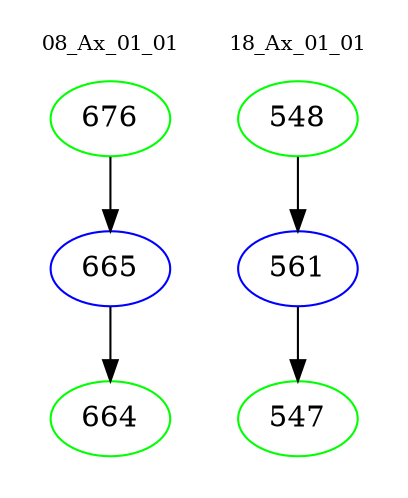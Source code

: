 digraph{
subgraph cluster_0 {
color = white
label = "08_Ax_01_01";
fontsize=10;
T0_676 [label="676", color="green"]
T0_676 -> T0_665 [color="black"]
T0_665 [label="665", color="blue"]
T0_665 -> T0_664 [color="black"]
T0_664 [label="664", color="green"]
}
subgraph cluster_1 {
color = white
label = "18_Ax_01_01";
fontsize=10;
T1_548 [label="548", color="green"]
T1_548 -> T1_561 [color="black"]
T1_561 [label="561", color="blue"]
T1_561 -> T1_547 [color="black"]
T1_547 [label="547", color="green"]
}
}
